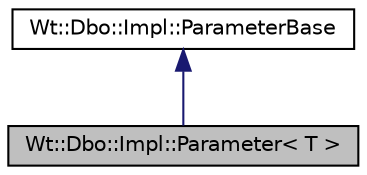 digraph "Wt::Dbo::Impl::Parameter&lt; T &gt;"
{
 // LATEX_PDF_SIZE
  edge [fontname="Helvetica",fontsize="10",labelfontname="Helvetica",labelfontsize="10"];
  node [fontname="Helvetica",fontsize="10",shape=record];
  Node1 [label="Wt::Dbo::Impl::Parameter\< T \>",height=0.2,width=0.4,color="black", fillcolor="grey75", style="filled", fontcolor="black",tooltip=" "];
  Node2 -> Node1 [dir="back",color="midnightblue",fontsize="10",style="solid"];
  Node2 [label="Wt::Dbo::Impl::ParameterBase",height=0.2,width=0.4,color="black", fillcolor="white", style="filled",URL="$structWt_1_1Dbo_1_1Impl_1_1ParameterBase.html",tooltip=" "];
}
